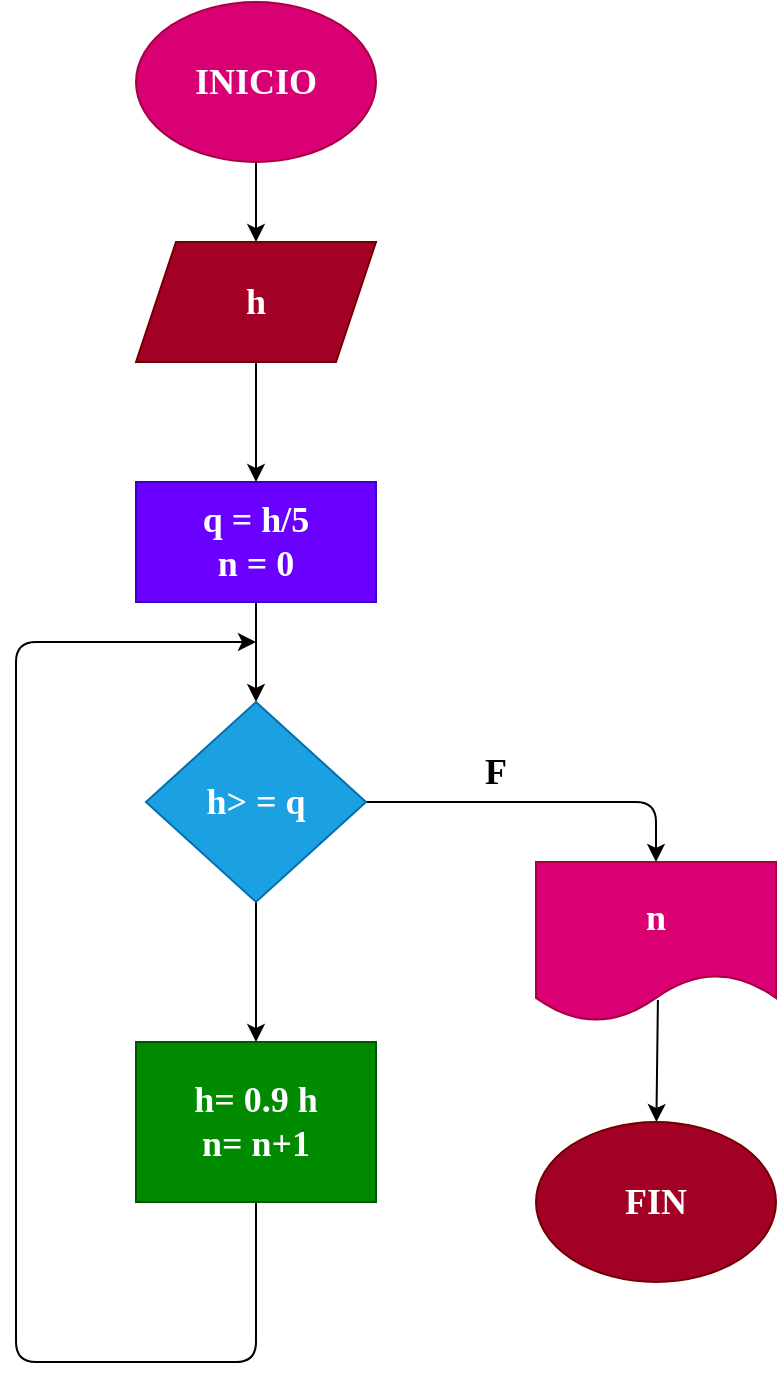 <mxfile>
    <diagram id="XHAsOWtQa-3Bsp9leL0Z" name="Página-1">
        <mxGraphModel dx="662" dy="461" grid="1" gridSize="10" guides="1" tooltips="1" connect="1" arrows="1" fold="1" page="1" pageScale="1" pageWidth="827" pageHeight="1169" math="0" shadow="0">
            <root>
                <mxCell id="0"/>
                <mxCell id="1" parent="0"/>
                <mxCell id="11" value="" style="edgeStyle=none;html=1;" edge="1" parent="1" source="2" target="3">
                    <mxGeometry relative="1" as="geometry"/>
                </mxCell>
                <mxCell id="2" value="INICIO" style="ellipse;whiteSpace=wrap;html=1;fontSize=18;fontStyle=1;fontFamily=Verdana;fillColor=#d80073;fontColor=#ffffff;strokeColor=#A50040;" vertex="1" parent="1">
                    <mxGeometry x="260" y="40" width="120" height="80" as="geometry"/>
                </mxCell>
                <mxCell id="12" value="" style="edgeStyle=none;html=1;" edge="1" parent="1" source="3" target="4">
                    <mxGeometry relative="1" as="geometry"/>
                </mxCell>
                <mxCell id="3" value="h" style="shape=parallelogram;perimeter=parallelogramPerimeter;whiteSpace=wrap;html=1;fixedSize=1;fontFamily=Verdana;fontSize=18;fontStyle=1;fillColor=#a20025;fontColor=#ffffff;strokeColor=#6F0000;" vertex="1" parent="1">
                    <mxGeometry x="260" y="160" width="120" height="60" as="geometry"/>
                </mxCell>
                <mxCell id="13" value="" style="edgeStyle=none;html=1;" edge="1" parent="1" source="4" target="5">
                    <mxGeometry relative="1" as="geometry"/>
                </mxCell>
                <mxCell id="4" value="q = h/5&lt;br&gt;n = 0" style="rounded=0;whiteSpace=wrap;html=1;fontSize=18;fontStyle=1;fontFamily=Verdana;fillColor=#6a00ff;fontColor=#ffffff;strokeColor=#3700CC;" vertex="1" parent="1">
                    <mxGeometry x="260" y="280" width="120" height="60" as="geometry"/>
                </mxCell>
                <mxCell id="14" value="" style="edgeStyle=none;html=1;" edge="1" parent="1" source="5" target="8">
                    <mxGeometry relative="1" as="geometry"/>
                </mxCell>
                <mxCell id="17" value="" style="edgeStyle=none;html=1;" edge="1" parent="1" source="5" target="9">
                    <mxGeometry relative="1" as="geometry">
                        <Array as="points">
                            <mxPoint x="520" y="440"/>
                        </Array>
                    </mxGeometry>
                </mxCell>
                <mxCell id="5" value="h&amp;gt; = q" style="rhombus;whiteSpace=wrap;html=1;fontSize=18;fontFamily=Verdana;fontStyle=1;fillColor=#1ba1e2;fontColor=#ffffff;strokeColor=#006EAF;" vertex="1" parent="1">
                    <mxGeometry x="265" y="390" width="110" height="100" as="geometry"/>
                </mxCell>
                <mxCell id="16" value="" style="edgeStyle=none;html=1;" edge="1" parent="1" source="8">
                    <mxGeometry relative="1" as="geometry">
                        <mxPoint x="320" y="360" as="targetPoint"/>
                        <Array as="points">
                            <mxPoint x="320" y="720"/>
                            <mxPoint x="200" y="720"/>
                            <mxPoint x="200" y="360"/>
                        </Array>
                    </mxGeometry>
                </mxCell>
                <mxCell id="8" value="h= 0.9 h&lt;br&gt;n= n+1" style="rounded=0;whiteSpace=wrap;html=1;fontStyle=1;fontSize=18;fontFamily=Verdana;fillColor=#008a00;fontColor=#ffffff;strokeColor=#005700;" vertex="1" parent="1">
                    <mxGeometry x="260" y="560" width="120" height="80" as="geometry"/>
                </mxCell>
                <mxCell id="18" value="" style="edgeStyle=none;html=1;exitX=0.508;exitY=0.863;exitDx=0;exitDy=0;exitPerimeter=0;" edge="1" parent="1" source="9" target="10">
                    <mxGeometry relative="1" as="geometry"/>
                </mxCell>
                <mxCell id="9" value="n" style="shape=document;whiteSpace=wrap;html=1;boundedLbl=1;fillColor=#d80073;fontColor=#ffffff;strokeColor=#A50040;fontSize=18;fontStyle=1;fontFamily=Verdana;" vertex="1" parent="1">
                    <mxGeometry x="460" y="470" width="120" height="80" as="geometry"/>
                </mxCell>
                <mxCell id="10" value="FIN" style="ellipse;whiteSpace=wrap;html=1;fillColor=#a20025;fontColor=#ffffff;strokeColor=#6F0000;fontSize=18;fontFamily=Verdana;fontStyle=1" vertex="1" parent="1">
                    <mxGeometry x="460" y="600" width="120" height="80" as="geometry"/>
                </mxCell>
                <mxCell id="19" value="F" style="text;html=1;strokeColor=none;fillColor=none;align=center;verticalAlign=middle;whiteSpace=wrap;rounded=0;fontFamily=Verdana;fontSize=18;fontStyle=1" vertex="1" parent="1">
                    <mxGeometry x="410" y="410" width="60" height="30" as="geometry"/>
                </mxCell>
            </root>
        </mxGraphModel>
    </diagram>
</mxfile>
